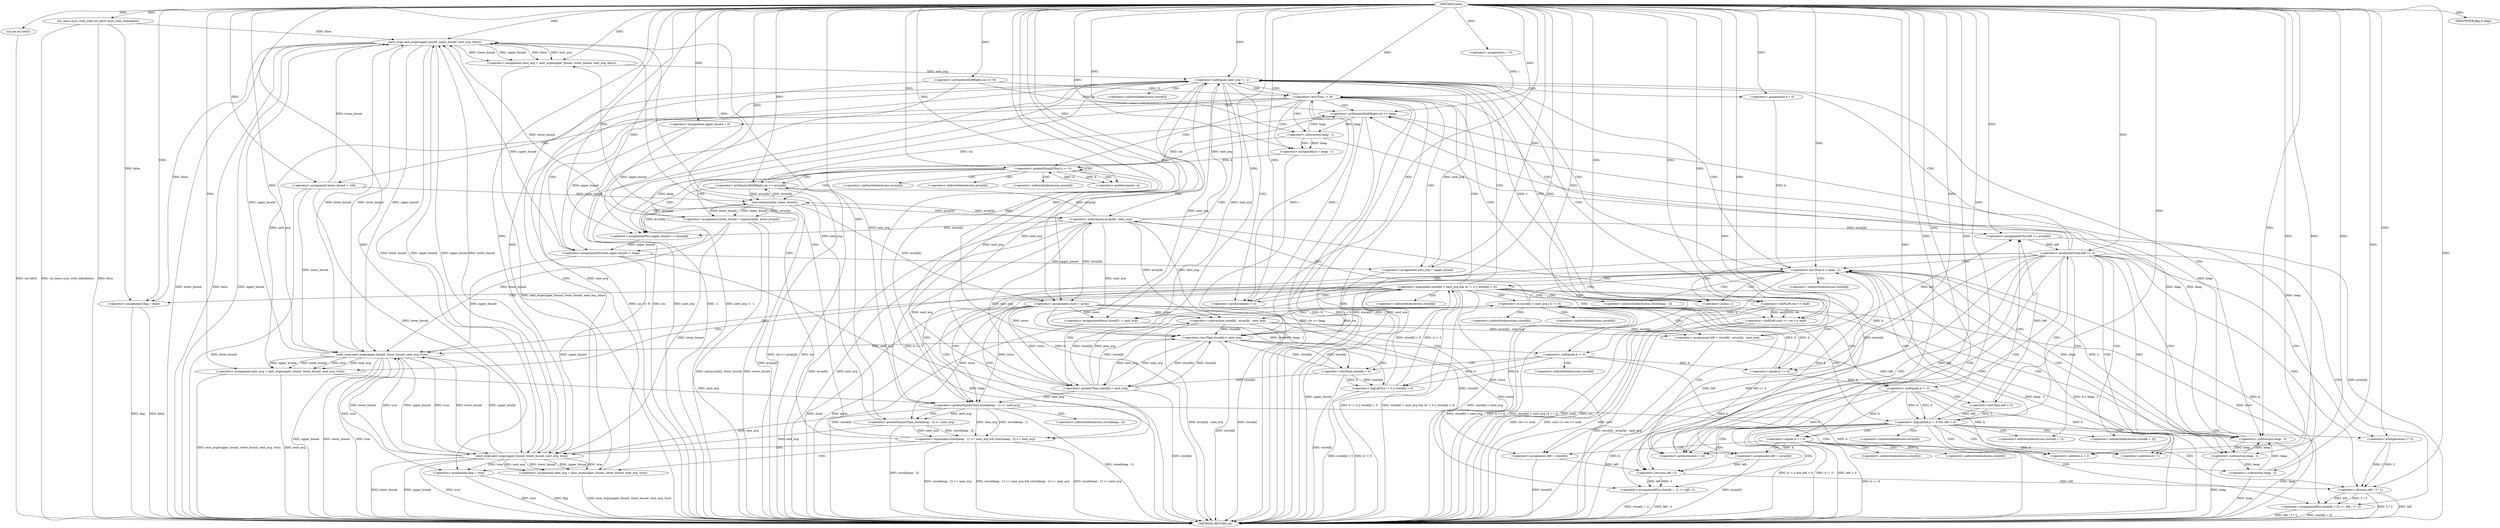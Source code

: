 digraph "main" {  
"1000150" [label = "(METHOD,main)" ]
"1000402" [label = "(METHOD_RETURN,int)" ]
"1000152" [label = "(ios_base::sync_with_stdio,ios_base::sync_with_stdio(false))" ]
"1000154" [label = "(cin.tie,cin.tie(0))" ]
"1000157" [label = "(<operator>.arithmeticShiftRight,cin >> N)" ]
"1000163" [label = "(<operator>.assignment,i = 0)" ]
"1000166" [label = "(<operator>.lessThan,i < N)" ]
"1000169" [label = "(<operator>.preIncrement,++i)" ]
"1000172" [label = "(<operator>.arithmeticShiftRight,cin >> heap)" ]
"1000177" [label = "(<operator>.assignment,lower_bound = 1e9)" ]
"1000181" [label = "(<operator>.assignment,upper_bound = 0)" ]
"1000214" [label = "(<operator>.assignmentDivision,upper_bound /= heap)" ]
"1000218" [label = "(<operator>.assignment,next_avg = upper_bound)" ]
"1000397" [label = "(<operator>.shiftLeft,cout << res << endl)" ]
"1000186" [label = "(<operator>.assignment,k = heap - 1)" ]
"1000191" [label = "(<operator>.greaterEqualsThan,k >= 0)" ]
"1000194" [label = "(<operator>.preDecrement,--k)" ]
"1000222" [label = "(<operator>.notEquals,next_avg != -1)" ]
"1000197" [label = "(<operator>.arithmeticShiftRight,cin >> array[k])" ]
"1000202" [label = "(<operator>.assignmentPlus,upper_bound += array[k])" ]
"1000207" [label = "(<operator>.assignment,lower_bound = min(array[k], lower_bound))" ]
"1000228" [label = "(<operator>.assignment,store = array)" ]
"1000231" [label = "(<operator>.assignmentMinus,store[0] -= next_avg)" ]
"1000237" [label = "(<operator>.assignment,flag = true)" ]
"1000399" [label = "(<operator>.shiftLeft,res << endl)" ]
"1000188" [label = "(<operator>.subtraction,heap - 1)" ]
"1000224" [label = "(<operator>.minus,-1)" ]
"1000242" [label = "(<operator>.assignment,k = 0)" ]
"1000245" [label = "(<operator>.lessThan,k < heap - 2)" ]
"1000250" [label = "(<operator>.preIncrement,++k)" ]
"1000362" [label = "(IDENTIFIER,flag,if (flag))" ]
"1000209" [label = "(min,min(array[k], lower_bound))" ]
"1000247" [label = "(<operator>.subtraction,heap - 2)" ]
"1000254" [label = "(<operator>.logicalAnd,store[k] < next_avg && (k != 0 || store[k] < 0))" ]
"1000282" [label = "(<operator>.or,store[k] > next_avg | k == 0)" ]
"1000365" [label = "(<operator>.logicalAnd,store[heap - 1] >= next_avg && store[heap - 2] >= next_avg)" ]
"1000270" [label = "(<operator>.assignment,next_avg = next_avge(upper_bound, lower_bound, next_avg, true))" ]
"1000277" [label = "(<operator>.assignment,flag = false)" ]
"1000293" [label = "(<operator>.assignment,left = store[k] - array[k] - next_avg)" ]
"1000341" [label = "(<operator>.assignmentPlus,store[k + 1] += left / 3)" ]
"1000350" [label = "(<operator>.assignmentPlus,store[k + 2] += left / 3 * 2)" ]
"1000381" [label = "(<operator>.assignment,next_avg = next_avge(upper_bound, lower_bound, next_avg, false))" ]
"1000255" [label = "(<operator>.lessThan,store[k] < next_avg)" ]
"1000260" [label = "(<operator>.logicalOr,k != 0 || store[k] < 0)" ]
"1000283" [label = "(<operator>.greaterThan,store[k] > next_avg)" ]
"1000288" [label = "(<operator>.equals,k == 0)" ]
"1000305" [label = "(<operator>.logicalAnd,k != 0 && left < 0)" ]
"1000366" [label = "(<operator>.greaterEqualsThan,store[heap - 1] >= next_avg)" ]
"1000373" [label = "(<operator>.greaterEqualsThan,store[heap - 2] >= next_avg)" ]
"1000390" [label = "(<operator>.assignment,next_avg = next_avge(upper_bound, lower_bound, next_avg, true))" ]
"1000261" [label = "(<operator>.notEquals,k != 0)" ]
"1000264" [label = "(<operator>.lessThan,store[k] < 0)" ]
"1000272" [label = "(next_avge,next_avge(upper_bound, lower_bound, next_avg, true))" ]
"1000295" [label = "(<operator>.subtraction,store[k] - array[k] - next_avg)" ]
"1000313" [label = "(<operator>.assignmentPlus,left += array[k])" ]
"1000347" [label = "(<operator>.division,left / 3)" ]
"1000356" [label = "(<operator>.division,left / 3 * 2)" ]
"1000383" [label = "(next_avge,next_avge(upper_bound, lower_bound, next_avg, false))" ]
"1000299" [label = "(<operator>.subtraction,array[k] - next_avg)" ]
"1000306" [label = "(<operator>.notEquals,k != 0)" ]
"1000309" [label = "(<operator>.lessThan,left < 0)" ]
"1000319" [label = "(<operator>.lessEqualsThan,left <= 0)" ]
"1000325" [label = "(<operator>.equals,k == 0)" ]
"1000344" [label = "(<operator>.addition,k + 1)" ]
"1000353" [label = "(<operator>.addition,k + 2)" ]
"1000358" [label = "(<operator>.multiplication,3 * 2)" ]
"1000369" [label = "(<operator>.subtraction,heap - 1)" ]
"1000376" [label = "(<operator>.subtraction,heap - 2)" ]
"1000392" [label = "(next_avge,next_avge(upper_bound, lower_bound, next_avg, true))" ]
"1000329" [label = "(<operator>.assignment,left = store[0])" ]
"1000336" [label = "(<operator>.assignment,left = array[k])" ]
"1000199" [label = "(<operator>.indirectIndexAccess,array[k])" ]
"1000204" [label = "(<operator>.indirectIndexAccess,array[k])" ]
"1000232" [label = "(<operator>.indirectIndexAccess,store[0])" ]
"1000210" [label = "(<operator>.indirectIndexAccess,array[k])" ]
"1000256" [label = "(<operator>.indirectIndexAccess,store[k])" ]
"1000284" [label = "(<operator>.indirectIndexAccess,store[k])" ]
"1000342" [label = "(<operator>.indirectIndexAccess,store[k + 1])" ]
"1000351" [label = "(<operator>.indirectIndexAccess,store[k + 2])" ]
"1000367" [label = "(<operator>.indirectIndexAccess,store[heap - 1])" ]
"1000374" [label = "(<operator>.indirectIndexAccess,store[heap - 2])" ]
"1000265" [label = "(<operator>.indirectIndexAccess,store[k])" ]
"1000296" [label = "(<operator>.indirectIndexAccess,store[k])" ]
"1000300" [label = "(<operator>.indirectIndexAccess,array[k])" ]
"1000315" [label = "(<operator>.indirectIndexAccess,array[k])" ]
"1000331" [label = "(<operator>.indirectIndexAccess,store[0])" ]
"1000338" [label = "(<operator>.indirectIndexAccess,array[k])" ]
  "1000152" -> "1000402"  [ label = "DDG: false"] 
  "1000152" -> "1000402"  [ label = "DDG: ios_base::sync_with_stdio(false)"] 
  "1000154" -> "1000402"  [ label = "DDG: cin.tie(0)"] 
  "1000157" -> "1000402"  [ label = "DDG: cin"] 
  "1000157" -> "1000402"  [ label = "DDG: cin >> N"] 
  "1000166" -> "1000402"  [ label = "DDG: i"] 
  "1000166" -> "1000402"  [ label = "DDG: N"] 
  "1000166" -> "1000402"  [ label = "DDG: i < N"] 
  "1000172" -> "1000402"  [ label = "DDG: cin"] 
  "1000172" -> "1000402"  [ label = "DDG: cin >> heap"] 
  "1000177" -> "1000402"  [ label = "DDG: lower_bound"] 
  "1000186" -> "1000402"  [ label = "DDG: heap - 1"] 
  "1000191" -> "1000402"  [ label = "DDG: k"] 
  "1000191" -> "1000402"  [ label = "DDG: k >= 0"] 
  "1000214" -> "1000402"  [ label = "DDG: heap"] 
  "1000218" -> "1000402"  [ label = "DDG: upper_bound"] 
  "1000222" -> "1000402"  [ label = "DDG: next_avg"] 
  "1000222" -> "1000402"  [ label = "DDG: -1"] 
  "1000222" -> "1000402"  [ label = "DDG: next_avg != -1"] 
  "1000228" -> "1000402"  [ label = "DDG: store"] 
  "1000228" -> "1000402"  [ label = "DDG: array"] 
  "1000231" -> "1000402"  [ label = "DDG: store[0]"] 
  "1000237" -> "1000402"  [ label = "DDG: flag"] 
  "1000237" -> "1000402"  [ label = "DDG: true"] 
  "1000245" -> "1000402"  [ label = "DDG: k"] 
  "1000247" -> "1000402"  [ label = "DDG: heap"] 
  "1000245" -> "1000402"  [ label = "DDG: heap - 2"] 
  "1000245" -> "1000402"  [ label = "DDG: k < heap - 2"] 
  "1000255" -> "1000402"  [ label = "DDG: store[k]"] 
  "1000254" -> "1000402"  [ label = "DDG: store[k] < next_avg"] 
  "1000261" -> "1000402"  [ label = "DDG: k"] 
  "1000260" -> "1000402"  [ label = "DDG: k != 0"] 
  "1000264" -> "1000402"  [ label = "DDG: store[k]"] 
  "1000260" -> "1000402"  [ label = "DDG: store[k] < 0"] 
  "1000254" -> "1000402"  [ label = "DDG: k != 0 || store[k] < 0"] 
  "1000254" -> "1000402"  [ label = "DDG: store[k] < next_avg && (k != 0 || store[k] < 0)"] 
  "1000283" -> "1000402"  [ label = "DDG: store[k]"] 
  "1000282" -> "1000402"  [ label = "DDG: store[k] > next_avg"] 
  "1000282" -> "1000402"  [ label = "DDG: k == 0"] 
  "1000282" -> "1000402"  [ label = "DDG: store[k] > next_avg | k == 0"] 
  "1000295" -> "1000402"  [ label = "DDG: store[k]"] 
  "1000299" -> "1000402"  [ label = "DDG: array[k]"] 
  "1000299" -> "1000402"  [ label = "DDG: next_avg"] 
  "1000295" -> "1000402"  [ label = "DDG: array[k] - next_avg"] 
  "1000293" -> "1000402"  [ label = "DDG: store[k] - array[k] - next_avg"] 
  "1000306" -> "1000402"  [ label = "DDG: k"] 
  "1000305" -> "1000402"  [ label = "DDG: k != 0"] 
  "1000305" -> "1000402"  [ label = "DDG: left < 0"] 
  "1000305" -> "1000402"  [ label = "DDG: k != 0 && left < 0"] 
  "1000325" -> "1000402"  [ label = "DDG: k == 0"] 
  "1000336" -> "1000402"  [ label = "DDG: array[k]"] 
  "1000329" -> "1000402"  [ label = "DDG: store[0]"] 
  "1000313" -> "1000402"  [ label = "DDG: array[k]"] 
  "1000319" -> "1000402"  [ label = "DDG: left"] 
  "1000319" -> "1000402"  [ label = "DDG: left <= 0"] 
  "1000341" -> "1000402"  [ label = "DDG: store[k + 1]"] 
  "1000341" -> "1000402"  [ label = "DDG: left / 3"] 
  "1000350" -> "1000402"  [ label = "DDG: store[k + 2]"] 
  "1000356" -> "1000402"  [ label = "DDG: left"] 
  "1000356" -> "1000402"  [ label = "DDG: 3 * 2"] 
  "1000350" -> "1000402"  [ label = "DDG: left / 3 * 2"] 
  "1000270" -> "1000402"  [ label = "DDG: next_avg"] 
  "1000272" -> "1000402"  [ label = "DDG: upper_bound"] 
  "1000272" -> "1000402"  [ label = "DDG: lower_bound"] 
  "1000272" -> "1000402"  [ label = "DDG: true"] 
  "1000270" -> "1000402"  [ label = "DDG: next_avge(upper_bound, lower_bound, next_avg, true)"] 
  "1000277" -> "1000402"  [ label = "DDG: flag"] 
  "1000277" -> "1000402"  [ label = "DDG: false"] 
  "1000399" -> "1000402"  [ label = "DDG: res"] 
  "1000397" -> "1000402"  [ label = "DDG: res << endl"] 
  "1000397" -> "1000402"  [ label = "DDG: cout << res << endl"] 
  "1000369" -> "1000402"  [ label = "DDG: heap"] 
  "1000366" -> "1000402"  [ label = "DDG: store[heap - 1]"] 
  "1000365" -> "1000402"  [ label = "DDG: store[heap - 1] >= next_avg"] 
  "1000376" -> "1000402"  [ label = "DDG: heap"] 
  "1000373" -> "1000402"  [ label = "DDG: store[heap - 2]"] 
  "1000365" -> "1000402"  [ label = "DDG: store[heap - 2] >= next_avg"] 
  "1000365" -> "1000402"  [ label = "DDG: store[heap - 1] >= next_avg && store[heap - 2] >= next_avg"] 
  "1000392" -> "1000402"  [ label = "DDG: upper_bound"] 
  "1000392" -> "1000402"  [ label = "DDG: lower_bound"] 
  "1000392" -> "1000402"  [ label = "DDG: true"] 
  "1000390" -> "1000402"  [ label = "DDG: next_avge(upper_bound, lower_bound, next_avg, true)"] 
  "1000383" -> "1000402"  [ label = "DDG: upper_bound"] 
  "1000383" -> "1000402"  [ label = "DDG: lower_bound"] 
  "1000383" -> "1000402"  [ label = "DDG: false"] 
  "1000381" -> "1000402"  [ label = "DDG: next_avge(upper_bound, lower_bound, next_avg, false)"] 
  "1000197" -> "1000402"  [ label = "DDG: cin"] 
  "1000197" -> "1000402"  [ label = "DDG: cin >> array[k]"] 
  "1000207" -> "1000402"  [ label = "DDG: lower_bound"] 
  "1000209" -> "1000402"  [ label = "DDG: array[k]"] 
  "1000207" -> "1000402"  [ label = "DDG: min(array[k], lower_bound)"] 
  "1000397" -> "1000402"  [ label = "DDG: cout"] 
  "1000399" -> "1000402"  [ label = "DDG: endl"] 
  "1000150" -> "1000152"  [ label = "DDG: "] 
  "1000150" -> "1000154"  [ label = "DDG: "] 
  "1000150" -> "1000157"  [ label = "DDG: "] 
  "1000150" -> "1000163"  [ label = "DDG: "] 
  "1000163" -> "1000166"  [ label = "DDG: i"] 
  "1000169" -> "1000166"  [ label = "DDG: i"] 
  "1000150" -> "1000166"  [ label = "DDG: "] 
  "1000157" -> "1000166"  [ label = "DDG: N"] 
  "1000166" -> "1000169"  [ label = "DDG: i"] 
  "1000150" -> "1000169"  [ label = "DDG: "] 
  "1000150" -> "1000177"  [ label = "DDG: "] 
  "1000150" -> "1000181"  [ label = "DDG: "] 
  "1000188" -> "1000214"  [ label = "DDG: heap"] 
  "1000150" -> "1000214"  [ label = "DDG: "] 
  "1000214" -> "1000218"  [ label = "DDG: upper_bound"] 
  "1000150" -> "1000218"  [ label = "DDG: "] 
  "1000157" -> "1000172"  [ label = "DDG: cin"] 
  "1000197" -> "1000172"  [ label = "DDG: cin"] 
  "1000150" -> "1000172"  [ label = "DDG: "] 
  "1000247" -> "1000172"  [ label = "DDG: heap"] 
  "1000369" -> "1000172"  [ label = "DDG: heap"] 
  "1000376" -> "1000172"  [ label = "DDG: heap"] 
  "1000188" -> "1000172"  [ label = "DDG: heap"] 
  "1000188" -> "1000186"  [ label = "DDG: 1"] 
  "1000188" -> "1000186"  [ label = "DDG: heap"] 
  "1000181" -> "1000214"  [ label = "DDG: upper_bound"] 
  "1000202" -> "1000214"  [ label = "DDG: upper_bound"] 
  "1000150" -> "1000397"  [ label = "DDG: "] 
  "1000399" -> "1000397"  [ label = "DDG: endl"] 
  "1000399" -> "1000397"  [ label = "DDG: res"] 
  "1000150" -> "1000186"  [ label = "DDG: "] 
  "1000186" -> "1000191"  [ label = "DDG: k"] 
  "1000194" -> "1000191"  [ label = "DDG: k"] 
  "1000150" -> "1000191"  [ label = "DDG: "] 
  "1000191" -> "1000194"  [ label = "DDG: k"] 
  "1000150" -> "1000194"  [ label = "DDG: "] 
  "1000197" -> "1000202"  [ label = "DDG: array[k]"] 
  "1000299" -> "1000202"  [ label = "DDG: array[k]"] 
  "1000209" -> "1000202"  [ label = "DDG: array[k]"] 
  "1000150" -> "1000202"  [ label = "DDG: "] 
  "1000209" -> "1000207"  [ label = "DDG: array[k]"] 
  "1000209" -> "1000207"  [ label = "DDG: lower_bound"] 
  "1000218" -> "1000222"  [ label = "DDG: next_avg"] 
  "1000283" -> "1000222"  [ label = "DDG: next_avg"] 
  "1000299" -> "1000222"  [ label = "DDG: next_avg"] 
  "1000270" -> "1000222"  [ label = "DDG: next_avg"] 
  "1000390" -> "1000222"  [ label = "DDG: next_avg"] 
  "1000381" -> "1000222"  [ label = "DDG: next_avg"] 
  "1000150" -> "1000222"  [ label = "DDG: "] 
  "1000224" -> "1000222"  [ label = "DDG: 1"] 
  "1000299" -> "1000228"  [ label = "DDG: array[k]"] 
  "1000209" -> "1000228"  [ label = "DDG: array[k]"] 
  "1000150" -> "1000228"  [ label = "DDG: "] 
  "1000222" -> "1000231"  [ label = "DDG: next_avg"] 
  "1000150" -> "1000231"  [ label = "DDG: "] 
  "1000272" -> "1000237"  [ label = "DDG: true"] 
  "1000392" -> "1000237"  [ label = "DDG: true"] 
  "1000150" -> "1000237"  [ label = "DDG: "] 
  "1000150" -> "1000399"  [ label = "DDG: "] 
  "1000172" -> "1000188"  [ label = "DDG: heap"] 
  "1000150" -> "1000188"  [ label = "DDG: "] 
  "1000172" -> "1000197"  [ label = "DDG: cin"] 
  "1000150" -> "1000197"  [ label = "DDG: "] 
  "1000299" -> "1000197"  [ label = "DDG: array[k]"] 
  "1000209" -> "1000197"  [ label = "DDG: array[k]"] 
  "1000181" -> "1000202"  [ label = "DDG: upper_bound"] 
  "1000150" -> "1000207"  [ label = "DDG: "] 
  "1000150" -> "1000224"  [ label = "DDG: "] 
  "1000228" -> "1000231"  [ label = "DDG: store"] 
  "1000150" -> "1000242"  [ label = "DDG: "] 
  "1000150" -> "1000362"  [ label = "DDG: "] 
  "1000299" -> "1000209"  [ label = "DDG: array[k]"] 
  "1000150" -> "1000209"  [ label = "DDG: "] 
  "1000197" -> "1000209"  [ label = "DDG: array[k]"] 
  "1000177" -> "1000209"  [ label = "DDG: lower_bound"] 
  "1000207" -> "1000209"  [ label = "DDG: lower_bound"] 
  "1000242" -> "1000245"  [ label = "DDG: k"] 
  "1000250" -> "1000245"  [ label = "DDG: k"] 
  "1000150" -> "1000245"  [ label = "DDG: "] 
  "1000247" -> "1000245"  [ label = "DDG: heap"] 
  "1000247" -> "1000245"  [ label = "DDG: 2"] 
  "1000288" -> "1000250"  [ label = "DDG: k"] 
  "1000306" -> "1000250"  [ label = "DDG: k"] 
  "1000150" -> "1000250"  [ label = "DDG: "] 
  "1000325" -> "1000250"  [ label = "DDG: k"] 
  "1000369" -> "1000247"  [ label = "DDG: heap"] 
  "1000376" -> "1000247"  [ label = "DDG: heap"] 
  "1000150" -> "1000247"  [ label = "DDG: "] 
  "1000188" -> "1000247"  [ label = "DDG: heap"] 
  "1000255" -> "1000254"  [ label = "DDG: store[k]"] 
  "1000255" -> "1000254"  [ label = "DDG: next_avg"] 
  "1000260" -> "1000254"  [ label = "DDG: k != 0"] 
  "1000260" -> "1000254"  [ label = "DDG: store[k] < 0"] 
  "1000272" -> "1000270"  [ label = "DDG: upper_bound"] 
  "1000272" -> "1000270"  [ label = "DDG: lower_bound"] 
  "1000272" -> "1000270"  [ label = "DDG: true"] 
  "1000272" -> "1000270"  [ label = "DDG: next_avg"] 
  "1000152" -> "1000277"  [ label = "DDG: false"] 
  "1000383" -> "1000277"  [ label = "DDG: false"] 
  "1000150" -> "1000277"  [ label = "DDG: "] 
  "1000283" -> "1000282"  [ label = "DDG: next_avg"] 
  "1000283" -> "1000282"  [ label = "DDG: store[k]"] 
  "1000288" -> "1000282"  [ label = "DDG: 0"] 
  "1000288" -> "1000282"  [ label = "DDG: k"] 
  "1000295" -> "1000293"  [ label = "DDG: store[k]"] 
  "1000295" -> "1000293"  [ label = "DDG: array[k] - next_avg"] 
  "1000347" -> "1000341"  [ label = "DDG: 3"] 
  "1000347" -> "1000341"  [ label = "DDG: left"] 
  "1000356" -> "1000350"  [ label = "DDG: 3 * 2"] 
  "1000356" -> "1000350"  [ label = "DDG: left"] 
  "1000366" -> "1000365"  [ label = "DDG: next_avg"] 
  "1000366" -> "1000365"  [ label = "DDG: store[heap - 1]"] 
  "1000373" -> "1000365"  [ label = "DDG: next_avg"] 
  "1000373" -> "1000365"  [ label = "DDG: store[heap - 2]"] 
  "1000383" -> "1000381"  [ label = "DDG: false"] 
  "1000383" -> "1000381"  [ label = "DDG: next_avg"] 
  "1000383" -> "1000381"  [ label = "DDG: lower_bound"] 
  "1000383" -> "1000381"  [ label = "DDG: upper_bound"] 
  "1000228" -> "1000255"  [ label = "DDG: store"] 
  "1000264" -> "1000255"  [ label = "DDG: store[k]"] 
  "1000283" -> "1000255"  [ label = "DDG: store[k]"] 
  "1000295" -> "1000255"  [ label = "DDG: store[k]"] 
  "1000283" -> "1000255"  [ label = "DDG: next_avg"] 
  "1000299" -> "1000255"  [ label = "DDG: next_avg"] 
  "1000150" -> "1000255"  [ label = "DDG: "] 
  "1000222" -> "1000255"  [ label = "DDG: next_avg"] 
  "1000261" -> "1000260"  [ label = "DDG: 0"] 
  "1000261" -> "1000260"  [ label = "DDG: k"] 
  "1000264" -> "1000260"  [ label = "DDG: store[k]"] 
  "1000264" -> "1000260"  [ label = "DDG: 0"] 
  "1000150" -> "1000270"  [ label = "DDG: "] 
  "1000228" -> "1000283"  [ label = "DDG: store"] 
  "1000255" -> "1000283"  [ label = "DDG: store[k]"] 
  "1000264" -> "1000283"  [ label = "DDG: store[k]"] 
  "1000255" -> "1000283"  [ label = "DDG: next_avg"] 
  "1000150" -> "1000283"  [ label = "DDG: "] 
  "1000245" -> "1000288"  [ label = "DDG: k"] 
  "1000261" -> "1000288"  [ label = "DDG: k"] 
  "1000150" -> "1000288"  [ label = "DDG: "] 
  "1000150" -> "1000293"  [ label = "DDG: "] 
  "1000228" -> "1000341"  [ label = "DDG: store"] 
  "1000228" -> "1000350"  [ label = "DDG: store"] 
  "1000228" -> "1000366"  [ label = "DDG: store"] 
  "1000283" -> "1000366"  [ label = "DDG: next_avg"] 
  "1000299" -> "1000366"  [ label = "DDG: next_avg"] 
  "1000270" -> "1000366"  [ label = "DDG: next_avg"] 
  "1000150" -> "1000366"  [ label = "DDG: "] 
  "1000222" -> "1000366"  [ label = "DDG: next_avg"] 
  "1000228" -> "1000373"  [ label = "DDG: store"] 
  "1000366" -> "1000373"  [ label = "DDG: next_avg"] 
  "1000150" -> "1000373"  [ label = "DDG: "] 
  "1000150" -> "1000381"  [ label = "DDG: "] 
  "1000392" -> "1000390"  [ label = "DDG: true"] 
  "1000392" -> "1000390"  [ label = "DDG: next_avg"] 
  "1000392" -> "1000390"  [ label = "DDG: lower_bound"] 
  "1000392" -> "1000390"  [ label = "DDG: upper_bound"] 
  "1000245" -> "1000261"  [ label = "DDG: k"] 
  "1000150" -> "1000261"  [ label = "DDG: "] 
  "1000228" -> "1000264"  [ label = "DDG: store"] 
  "1000255" -> "1000264"  [ label = "DDG: store[k]"] 
  "1000150" -> "1000264"  [ label = "DDG: "] 
  "1000392" -> "1000272"  [ label = "DDG: upper_bound"] 
  "1000383" -> "1000272"  [ label = "DDG: upper_bound"] 
  "1000150" -> "1000272"  [ label = "DDG: "] 
  "1000214" -> "1000272"  [ label = "DDG: upper_bound"] 
  "1000177" -> "1000272"  [ label = "DDG: lower_bound"] 
  "1000392" -> "1000272"  [ label = "DDG: lower_bound"] 
  "1000383" -> "1000272"  [ label = "DDG: lower_bound"] 
  "1000207" -> "1000272"  [ label = "DDG: lower_bound"] 
  "1000392" -> "1000272"  [ label = "DDG: true"] 
  "1000255" -> "1000272"  [ label = "DDG: next_avg"] 
  "1000228" -> "1000295"  [ label = "DDG: store"] 
  "1000283" -> "1000295"  [ label = "DDG: store[k]"] 
  "1000299" -> "1000295"  [ label = "DDG: next_avg"] 
  "1000299" -> "1000295"  [ label = "DDG: array[k]"] 
  "1000306" -> "1000305"  [ label = "DDG: 0"] 
  "1000306" -> "1000305"  [ label = "DDG: k"] 
  "1000309" -> "1000305"  [ label = "DDG: left"] 
  "1000309" -> "1000305"  [ label = "DDG: 0"] 
  "1000299" -> "1000313"  [ label = "DDG: array[k]"] 
  "1000336" -> "1000347"  [ label = "DDG: left"] 
  "1000329" -> "1000347"  [ label = "DDG: left"] 
  "1000319" -> "1000347"  [ label = "DDG: left"] 
  "1000150" -> "1000347"  [ label = "DDG: "] 
  "1000347" -> "1000356"  [ label = "DDG: left"] 
  "1000150" -> "1000356"  [ label = "DDG: "] 
  "1000358" -> "1000356"  [ label = "DDG: 2"] 
  "1000358" -> "1000356"  [ label = "DDG: 3"] 
  "1000272" -> "1000383"  [ label = "DDG: upper_bound"] 
  "1000392" -> "1000383"  [ label = "DDG: upper_bound"] 
  "1000150" -> "1000383"  [ label = "DDG: "] 
  "1000214" -> "1000383"  [ label = "DDG: upper_bound"] 
  "1000152" -> "1000383"  [ label = "DDG: false"] 
  "1000366" -> "1000383"  [ label = "DDG: next_avg"] 
  "1000373" -> "1000383"  [ label = "DDG: next_avg"] 
  "1000177" -> "1000383"  [ label = "DDG: lower_bound"] 
  "1000272" -> "1000383"  [ label = "DDG: lower_bound"] 
  "1000392" -> "1000383"  [ label = "DDG: lower_bound"] 
  "1000207" -> "1000383"  [ label = "DDG: lower_bound"] 
  "1000150" -> "1000390"  [ label = "DDG: "] 
  "1000209" -> "1000299"  [ label = "DDG: array[k]"] 
  "1000150" -> "1000299"  [ label = "DDG: "] 
  "1000283" -> "1000299"  [ label = "DDG: next_avg"] 
  "1000288" -> "1000306"  [ label = "DDG: k"] 
  "1000150" -> "1000306"  [ label = "DDG: "] 
  "1000293" -> "1000309"  [ label = "DDG: left"] 
  "1000150" -> "1000309"  [ label = "DDG: "] 
  "1000293" -> "1000313"  [ label = "DDG: left"] 
  "1000309" -> "1000313"  [ label = "DDG: left"] 
  "1000150" -> "1000313"  [ label = "DDG: "] 
  "1000306" -> "1000344"  [ label = "DDG: k"] 
  "1000325" -> "1000344"  [ label = "DDG: k"] 
  "1000150" -> "1000344"  [ label = "DDG: "] 
  "1000150" -> "1000353"  [ label = "DDG: "] 
  "1000306" -> "1000353"  [ label = "DDG: k"] 
  "1000325" -> "1000353"  [ label = "DDG: k"] 
  "1000150" -> "1000358"  [ label = "DDG: "] 
  "1000247" -> "1000369"  [ label = "DDG: heap"] 
  "1000150" -> "1000369"  [ label = "DDG: "] 
  "1000369" -> "1000376"  [ label = "DDG: heap"] 
  "1000150" -> "1000376"  [ label = "DDG: "] 
  "1000272" -> "1000392"  [ label = "DDG: upper_bound"] 
  "1000383" -> "1000392"  [ label = "DDG: upper_bound"] 
  "1000150" -> "1000392"  [ label = "DDG: "] 
  "1000214" -> "1000392"  [ label = "DDG: upper_bound"] 
  "1000272" -> "1000392"  [ label = "DDG: true"] 
  "1000366" -> "1000392"  [ label = "DDG: next_avg"] 
  "1000373" -> "1000392"  [ label = "DDG: next_avg"] 
  "1000177" -> "1000392"  [ label = "DDG: lower_bound"] 
  "1000272" -> "1000392"  [ label = "DDG: lower_bound"] 
  "1000383" -> "1000392"  [ label = "DDG: lower_bound"] 
  "1000207" -> "1000392"  [ label = "DDG: lower_bound"] 
  "1000313" -> "1000319"  [ label = "DDG: left"] 
  "1000150" -> "1000319"  [ label = "DDG: "] 
  "1000306" -> "1000325"  [ label = "DDG: k"] 
  "1000150" -> "1000325"  [ label = "DDG: "] 
  "1000228" -> "1000329"  [ label = "DDG: store"] 
  "1000231" -> "1000329"  [ label = "DDG: store[0]"] 
  "1000150" -> "1000329"  [ label = "DDG: "] 
  "1000299" -> "1000336"  [ label = "DDG: array[k]"] 
  "1000150" -> "1000336"  [ label = "DDG: "] 
  "1000166" -> "1000222"  [ label = "CDG: "] 
  "1000166" -> "1000188"  [ label = "CDG: "] 
  "1000166" -> "1000214"  [ label = "CDG: "] 
  "1000166" -> "1000224"  [ label = "CDG: "] 
  "1000166" -> "1000181"  [ label = "CDG: "] 
  "1000166" -> "1000191"  [ label = "CDG: "] 
  "1000166" -> "1000186"  [ label = "CDG: "] 
  "1000166" -> "1000172"  [ label = "CDG: "] 
  "1000166" -> "1000218"  [ label = "CDG: "] 
  "1000166" -> "1000177"  [ label = "CDG: "] 
  "1000191" -> "1000199"  [ label = "CDG: "] 
  "1000191" -> "1000210"  [ label = "CDG: "] 
  "1000191" -> "1000194"  [ label = "CDG: "] 
  "1000191" -> "1000191"  [ label = "CDG: "] 
  "1000191" -> "1000197"  [ label = "CDG: "] 
  "1000191" -> "1000204"  [ label = "CDG: "] 
  "1000191" -> "1000207"  [ label = "CDG: "] 
  "1000191" -> "1000202"  [ label = "CDG: "] 
  "1000191" -> "1000209"  [ label = "CDG: "] 
  "1000222" -> "1000242"  [ label = "CDG: "] 
  "1000222" -> "1000247"  [ label = "CDG: "] 
  "1000222" -> "1000169"  [ label = "CDG: "] 
  "1000222" -> "1000399"  [ label = "CDG: "] 
  "1000222" -> "1000231"  [ label = "CDG: "] 
  "1000222" -> "1000166"  [ label = "CDG: "] 
  "1000222" -> "1000245"  [ label = "CDG: "] 
  "1000222" -> "1000232"  [ label = "CDG: "] 
  "1000222" -> "1000397"  [ label = "CDG: "] 
  "1000222" -> "1000237"  [ label = "CDG: "] 
  "1000222" -> "1000228"  [ label = "CDG: "] 
  "1000245" -> "1000222"  [ label = "CDG: "] 
  "1000245" -> "1000254"  [ label = "CDG: "] 
  "1000245" -> "1000224"  [ label = "CDG: "] 
  "1000245" -> "1000256"  [ label = "CDG: "] 
  "1000245" -> "1000255"  [ label = "CDG: "] 
  "1000245" -> "1000367"  [ label = "CDG: "] 
  "1000245" -> "1000369"  [ label = "CDG: "] 
  "1000245" -> "1000365"  [ label = "CDG: "] 
  "1000245" -> "1000366"  [ label = "CDG: "] 
  "1000254" -> "1000282"  [ label = "CDG: "] 
  "1000254" -> "1000288"  [ label = "CDG: "] 
  "1000254" -> "1000272"  [ label = "CDG: "] 
  "1000254" -> "1000277"  [ label = "CDG: "] 
  "1000254" -> "1000284"  [ label = "CDG: "] 
  "1000254" -> "1000270"  [ label = "CDG: "] 
  "1000254" -> "1000283"  [ label = "CDG: "] 
  "1000254" -> "1000222"  [ label = "CDG: "] 
  "1000254" -> "1000224"  [ label = "CDG: "] 
  "1000254" -> "1000169"  [ label = "CDG: "] 
  "1000254" -> "1000399"  [ label = "CDG: "] 
  "1000254" -> "1000166"  [ label = "CDG: "] 
  "1000254" -> "1000397"  [ label = "CDG: "] 
  "1000254" -> "1000367"  [ label = "CDG: "] 
  "1000254" -> "1000369"  [ label = "CDG: "] 
  "1000254" -> "1000365"  [ label = "CDG: "] 
  "1000254" -> "1000366"  [ label = "CDG: "] 
  "1000282" -> "1000300"  [ label = "CDG: "] 
  "1000282" -> "1000247"  [ label = "CDG: "] 
  "1000282" -> "1000299"  [ label = "CDG: "] 
  "1000282" -> "1000305"  [ label = "CDG: "] 
  "1000282" -> "1000293"  [ label = "CDG: "] 
  "1000282" -> "1000250"  [ label = "CDG: "] 
  "1000282" -> "1000295"  [ label = "CDG: "] 
  "1000282" -> "1000245"  [ label = "CDG: "] 
  "1000282" -> "1000306"  [ label = "CDG: "] 
  "1000282" -> "1000296"  [ label = "CDG: "] 
  "1000365" -> "1000383"  [ label = "CDG: "] 
  "1000365" -> "1000381"  [ label = "CDG: "] 
  "1000365" -> "1000392"  [ label = "CDG: "] 
  "1000365" -> "1000390"  [ label = "CDG: "] 
  "1000255" -> "1000260"  [ label = "CDG: "] 
  "1000255" -> "1000261"  [ label = "CDG: "] 
  "1000366" -> "1000376"  [ label = "CDG: "] 
  "1000366" -> "1000373"  [ label = "CDG: "] 
  "1000366" -> "1000374"  [ label = "CDG: "] 
  "1000261" -> "1000265"  [ label = "CDG: "] 
  "1000261" -> "1000264"  [ label = "CDG: "] 
  "1000305" -> "1000315"  [ label = "CDG: "] 
  "1000305" -> "1000353"  [ label = "CDG: "] 
  "1000305" -> "1000247"  [ label = "CDG: "] 
  "1000305" -> "1000350"  [ label = "CDG: "] 
  "1000305" -> "1000344"  [ label = "CDG: "] 
  "1000305" -> "1000356"  [ label = "CDG: "] 
  "1000305" -> "1000319"  [ label = "CDG: "] 
  "1000305" -> "1000325"  [ label = "CDG: "] 
  "1000305" -> "1000313"  [ label = "CDG: "] 
  "1000305" -> "1000250"  [ label = "CDG: "] 
  "1000305" -> "1000245"  [ label = "CDG: "] 
  "1000305" -> "1000341"  [ label = "CDG: "] 
  "1000305" -> "1000342"  [ label = "CDG: "] 
  "1000305" -> "1000351"  [ label = "CDG: "] 
  "1000305" -> "1000347"  [ label = "CDG: "] 
  "1000305" -> "1000358"  [ label = "CDG: "] 
  "1000306" -> "1000309"  [ label = "CDG: "] 
  "1000319" -> "1000353"  [ label = "CDG: "] 
  "1000319" -> "1000247"  [ label = "CDG: "] 
  "1000319" -> "1000350"  [ label = "CDG: "] 
  "1000319" -> "1000344"  [ label = "CDG: "] 
  "1000319" -> "1000356"  [ label = "CDG: "] 
  "1000319" -> "1000250"  [ label = "CDG: "] 
  "1000319" -> "1000245"  [ label = "CDG: "] 
  "1000319" -> "1000341"  [ label = "CDG: "] 
  "1000319" -> "1000342"  [ label = "CDG: "] 
  "1000319" -> "1000351"  [ label = "CDG: "] 
  "1000319" -> "1000347"  [ label = "CDG: "] 
  "1000319" -> "1000358"  [ label = "CDG: "] 
  "1000319" -> "1000222"  [ label = "CDG: "] 
  "1000319" -> "1000224"  [ label = "CDG: "] 
  "1000319" -> "1000169"  [ label = "CDG: "] 
  "1000319" -> "1000166"  [ label = "CDG: "] 
  "1000325" -> "1000336"  [ label = "CDG: "] 
  "1000325" -> "1000331"  [ label = "CDG: "] 
  "1000325" -> "1000338"  [ label = "CDG: "] 
  "1000325" -> "1000329"  [ label = "CDG: "] 
}
